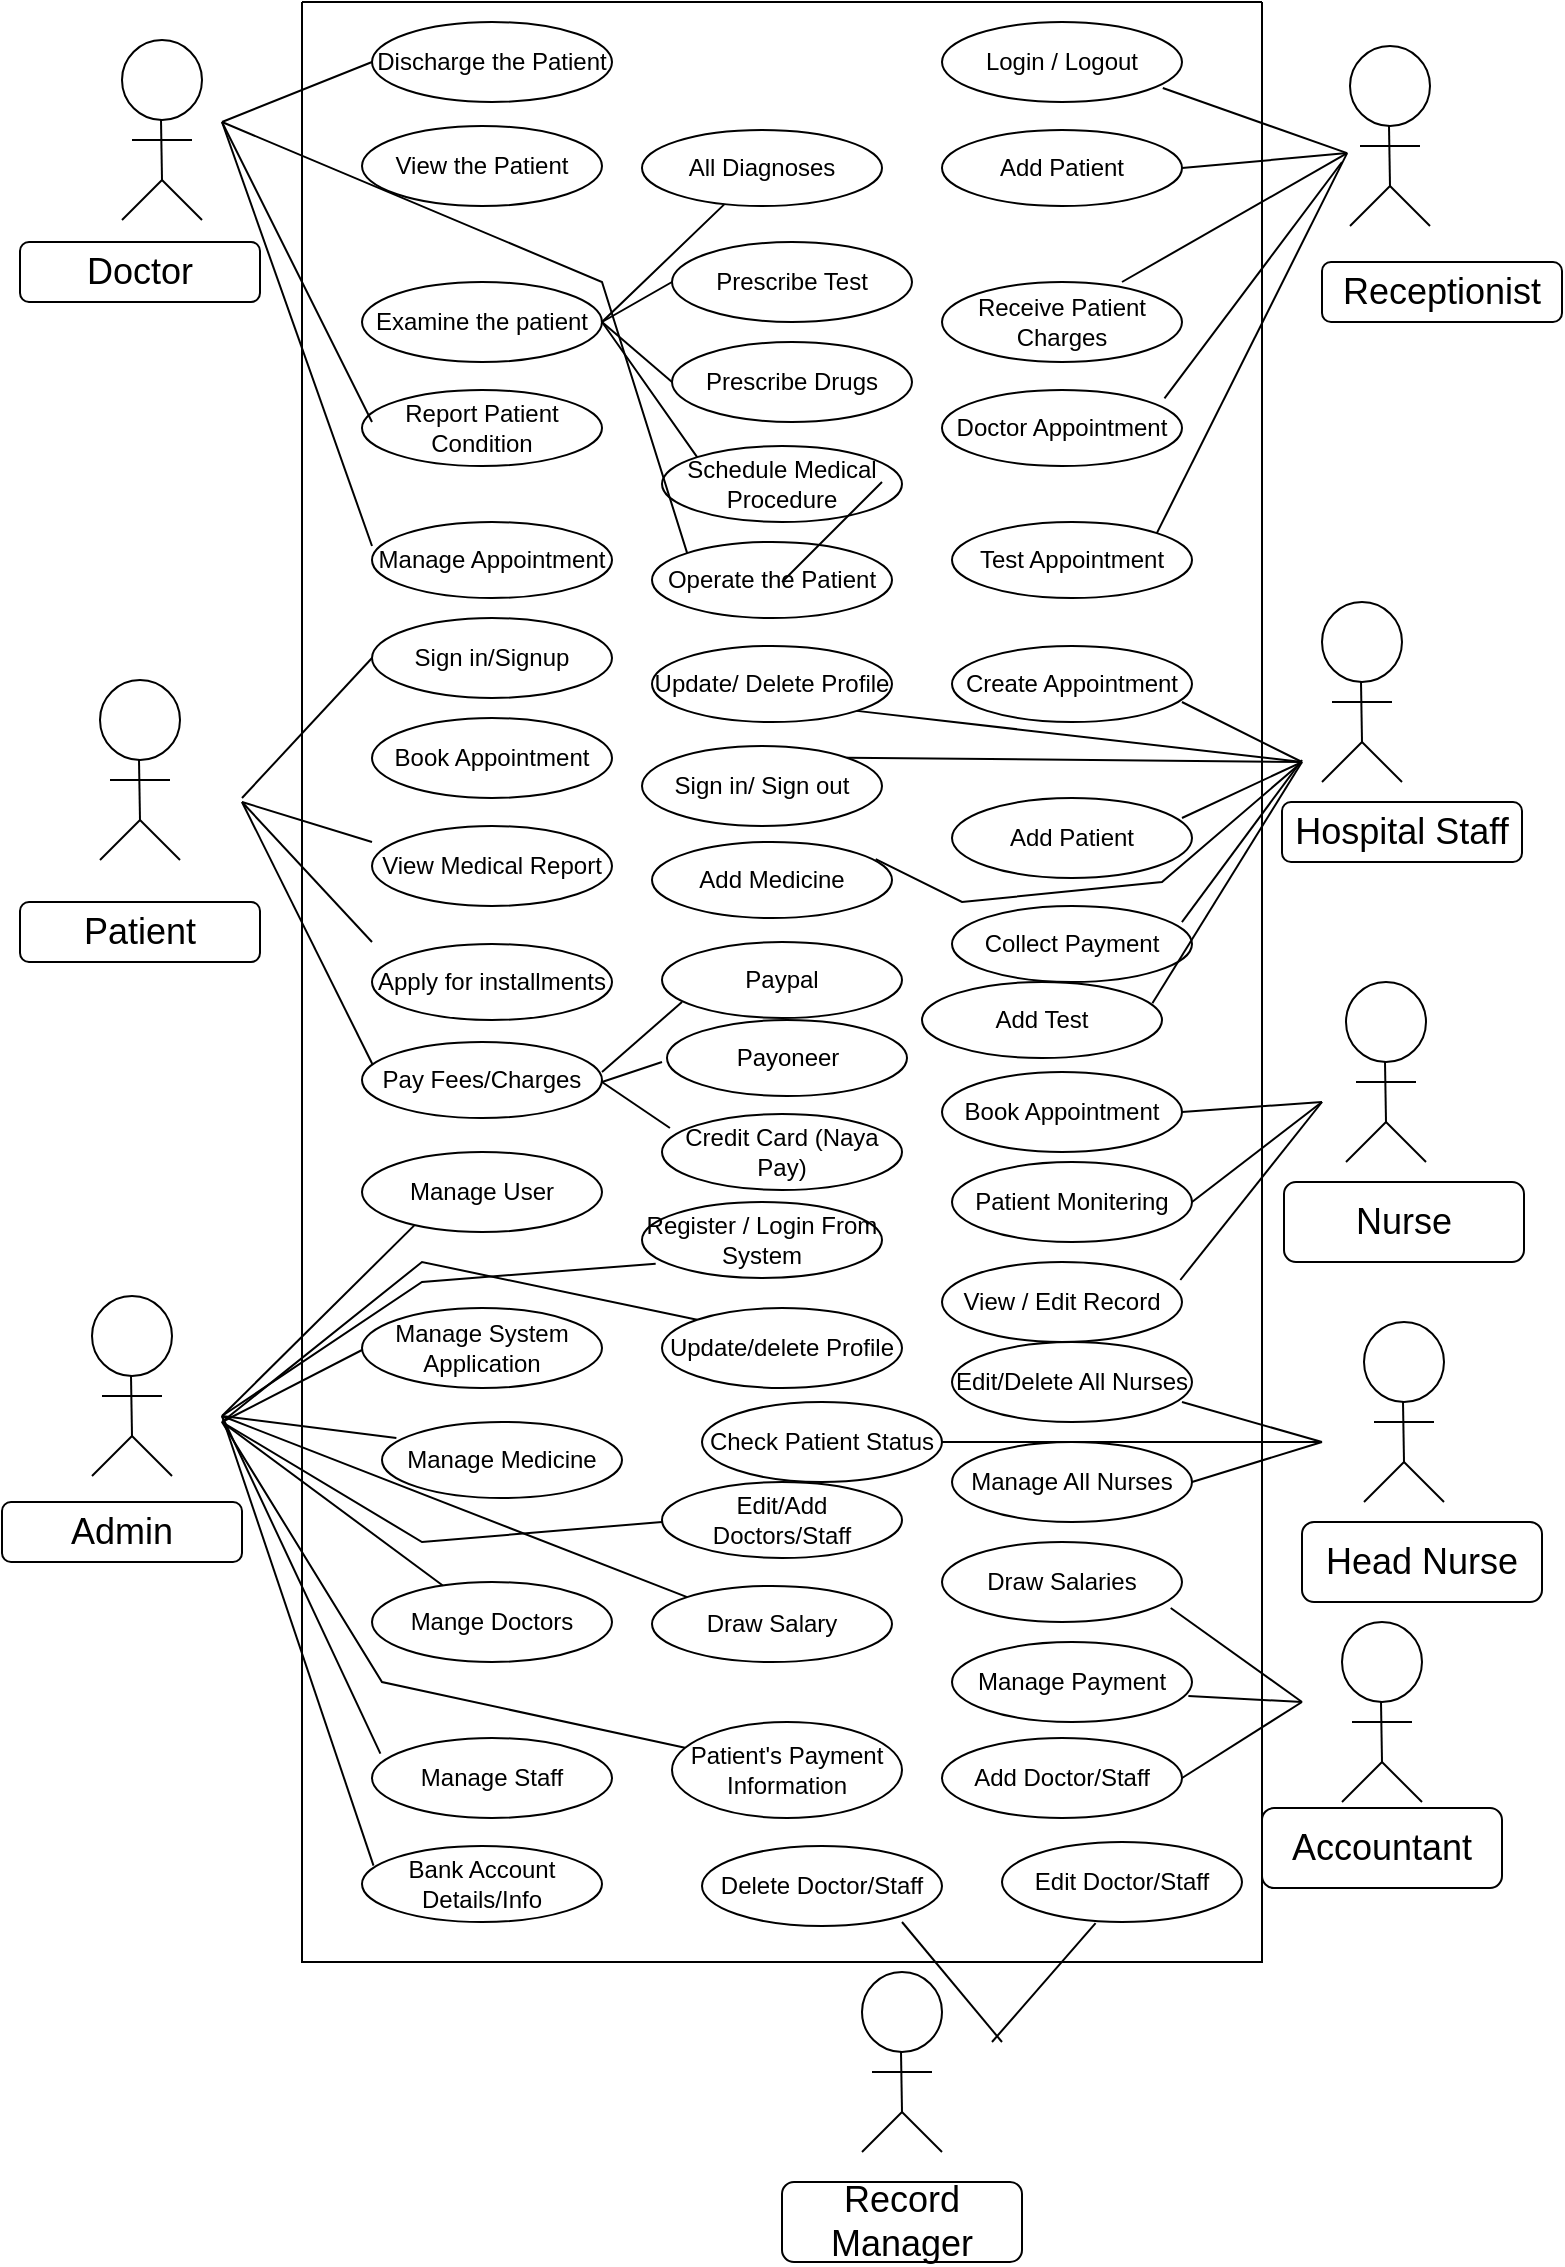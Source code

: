 <mxfile version="20.7.4" type="device"><diagram id="fg9Yr5G53yeZwqcm_mnN" name="Page-1"><mxGraphModel dx="1050" dy="521" grid="1" gridSize="10" guides="1" tooltips="1" connect="1" arrows="1" fold="1" page="1" pageScale="1" pageWidth="827" pageHeight="1169" math="0" shadow="0"><root><mxCell id="0"/><mxCell id="1" parent="0"/><mxCell id="yMLew0FbNk5CkvA36OoZ-1" value="" style="ellipse;whiteSpace=wrap;html=1;aspect=fixed;" parent="1" vertex="1"><mxGeometry x="60" y="29" width="40" height="40" as="geometry"/></mxCell><mxCell id="yMLew0FbNk5CkvA36OoZ-2" value="" style="endArrow=none;html=1;rounded=0;" parent="1" edge="1"><mxGeometry x="0.2" y="-10" width="50" height="50" relative="1" as="geometry"><mxPoint x="80" y="99" as="sourcePoint"/><mxPoint x="79.5" y="69" as="targetPoint"/><Array as="points"/><mxPoint as="offset"/></mxGeometry></mxCell><mxCell id="yMLew0FbNk5CkvA36OoZ-3" value="" style="endArrow=none;html=1;rounded=0;" parent="1" edge="1"><mxGeometry width="50" height="50" relative="1" as="geometry"><mxPoint x="65" y="79" as="sourcePoint"/><mxPoint x="95" y="79" as="targetPoint"/><Array as="points"/></mxGeometry></mxCell><mxCell id="yMLew0FbNk5CkvA36OoZ-4" value="" style="endArrow=none;html=1;rounded=0;" parent="1" edge="1"><mxGeometry width="50" height="50" relative="1" as="geometry"><mxPoint x="60" y="119" as="sourcePoint"/><mxPoint x="80" y="99" as="targetPoint"/></mxGeometry></mxCell><mxCell id="yMLew0FbNk5CkvA36OoZ-5" value="" style="endArrow=none;html=1;rounded=0;" parent="1" edge="1"><mxGeometry width="50" height="50" relative="1" as="geometry"><mxPoint x="100" y="119" as="sourcePoint"/><mxPoint x="80" y="99" as="targetPoint"/></mxGeometry></mxCell><mxCell id="yMLew0FbNk5CkvA36OoZ-11" value="" style="ellipse;whiteSpace=wrap;html=1;aspect=fixed;" parent="1" vertex="1"><mxGeometry x="674" y="32" width="40" height="40" as="geometry"/></mxCell><mxCell id="yMLew0FbNk5CkvA36OoZ-12" value="" style="endArrow=none;html=1;rounded=0;" parent="1" edge="1"><mxGeometry x="0.2" y="-10" width="50" height="50" relative="1" as="geometry"><mxPoint x="694" y="102" as="sourcePoint"/><mxPoint x="693.5" y="72" as="targetPoint"/><Array as="points"/><mxPoint as="offset"/></mxGeometry></mxCell><mxCell id="yMLew0FbNk5CkvA36OoZ-13" value="" style="endArrow=none;html=1;rounded=0;" parent="1" edge="1"><mxGeometry width="50" height="50" relative="1" as="geometry"><mxPoint x="679" y="82" as="sourcePoint"/><mxPoint x="709" y="82" as="targetPoint"/><Array as="points"/></mxGeometry></mxCell><mxCell id="yMLew0FbNk5CkvA36OoZ-14" value="" style="endArrow=none;html=1;rounded=0;" parent="1" edge="1"><mxGeometry width="50" height="50" relative="1" as="geometry"><mxPoint x="674" y="122" as="sourcePoint"/><mxPoint x="694" y="102" as="targetPoint"/></mxGeometry></mxCell><mxCell id="yMLew0FbNk5CkvA36OoZ-15" value="" style="endArrow=none;html=1;rounded=0;" parent="1" edge="1"><mxGeometry width="50" height="50" relative="1" as="geometry"><mxPoint x="714" y="122" as="sourcePoint"/><mxPoint x="694" y="102" as="targetPoint"/></mxGeometry></mxCell><mxCell id="yMLew0FbNk5CkvA36OoZ-16" value="" style="ellipse;whiteSpace=wrap;html=1;aspect=fixed;" parent="1" vertex="1"><mxGeometry x="49" y="349" width="40" height="40" as="geometry"/></mxCell><mxCell id="yMLew0FbNk5CkvA36OoZ-17" value="" style="endArrow=none;html=1;rounded=0;" parent="1" edge="1"><mxGeometry x="0.2" y="-10" width="50" height="50" relative="1" as="geometry"><mxPoint x="69" y="419" as="sourcePoint"/><mxPoint x="68.5" y="389" as="targetPoint"/><Array as="points"/><mxPoint as="offset"/></mxGeometry></mxCell><mxCell id="yMLew0FbNk5CkvA36OoZ-18" value="" style="endArrow=none;html=1;rounded=0;" parent="1" edge="1"><mxGeometry width="50" height="50" relative="1" as="geometry"><mxPoint x="54" y="399" as="sourcePoint"/><mxPoint x="84" y="399" as="targetPoint"/><Array as="points"/></mxGeometry></mxCell><mxCell id="yMLew0FbNk5CkvA36OoZ-19" value="" style="endArrow=none;html=1;rounded=0;" parent="1" edge="1"><mxGeometry width="50" height="50" relative="1" as="geometry"><mxPoint x="49" y="439" as="sourcePoint"/><mxPoint x="69" y="419" as="targetPoint"/></mxGeometry></mxCell><mxCell id="yMLew0FbNk5CkvA36OoZ-20" value="" style="endArrow=none;html=1;rounded=0;" parent="1" edge="1"><mxGeometry width="50" height="50" relative="1" as="geometry"><mxPoint x="89" y="439" as="sourcePoint"/><mxPoint x="69" y="419" as="targetPoint"/></mxGeometry></mxCell><mxCell id="yMLew0FbNk5CkvA36OoZ-21" value="" style="ellipse;whiteSpace=wrap;html=1;aspect=fixed;" parent="1" vertex="1"><mxGeometry x="660" y="310" width="40" height="40" as="geometry"/></mxCell><mxCell id="yMLew0FbNk5CkvA36OoZ-22" value="" style="endArrow=none;html=1;rounded=0;" parent="1" edge="1"><mxGeometry x="0.2" y="-10" width="50" height="50" relative="1" as="geometry"><mxPoint x="680" y="380" as="sourcePoint"/><mxPoint x="679.5" y="350" as="targetPoint"/><Array as="points"/><mxPoint as="offset"/></mxGeometry></mxCell><mxCell id="yMLew0FbNk5CkvA36OoZ-23" value="" style="endArrow=none;html=1;rounded=0;" parent="1" edge="1"><mxGeometry width="50" height="50" relative="1" as="geometry"><mxPoint x="665" y="360" as="sourcePoint"/><mxPoint x="695" y="360" as="targetPoint"/><Array as="points"/></mxGeometry></mxCell><mxCell id="yMLew0FbNk5CkvA36OoZ-24" value="" style="endArrow=none;html=1;rounded=0;" parent="1" edge="1"><mxGeometry width="50" height="50" relative="1" as="geometry"><mxPoint x="660" y="400" as="sourcePoint"/><mxPoint x="680" y="380" as="targetPoint"/></mxGeometry></mxCell><mxCell id="yMLew0FbNk5CkvA36OoZ-25" value="" style="endArrow=none;html=1;rounded=0;" parent="1" edge="1"><mxGeometry width="50" height="50" relative="1" as="geometry"><mxPoint x="700" y="400" as="sourcePoint"/><mxPoint x="680" y="380" as="targetPoint"/></mxGeometry></mxCell><mxCell id="yMLew0FbNk5CkvA36OoZ-26" value="" style="ellipse;whiteSpace=wrap;html=1;aspect=fixed;" parent="1" vertex="1"><mxGeometry x="430" y="995" width="40" height="40" as="geometry"/></mxCell><mxCell id="yMLew0FbNk5CkvA36OoZ-27" value="" style="endArrow=none;html=1;rounded=0;" parent="1" edge="1"><mxGeometry x="0.2" y="-10" width="50" height="50" relative="1" as="geometry"><mxPoint x="450" y="1065" as="sourcePoint"/><mxPoint x="449.5" y="1035" as="targetPoint"/><Array as="points"/><mxPoint as="offset"/></mxGeometry></mxCell><mxCell id="yMLew0FbNk5CkvA36OoZ-28" value="" style="endArrow=none;html=1;rounded=0;" parent="1" edge="1"><mxGeometry width="50" height="50" relative="1" as="geometry"><mxPoint x="435" y="1045" as="sourcePoint"/><mxPoint x="465" y="1045" as="targetPoint"/><Array as="points"/></mxGeometry></mxCell><mxCell id="yMLew0FbNk5CkvA36OoZ-29" value="" style="endArrow=none;html=1;rounded=0;" parent="1" edge="1"><mxGeometry width="50" height="50" relative="1" as="geometry"><mxPoint x="430" y="1085" as="sourcePoint"/><mxPoint x="450" y="1065" as="targetPoint"/></mxGeometry></mxCell><mxCell id="yMLew0FbNk5CkvA36OoZ-30" value="" style="endArrow=none;html=1;rounded=0;" parent="1" edge="1"><mxGeometry width="50" height="50" relative="1" as="geometry"><mxPoint x="470" y="1085" as="sourcePoint"/><mxPoint x="450" y="1065" as="targetPoint"/></mxGeometry></mxCell><mxCell id="yMLew0FbNk5CkvA36OoZ-31" value="" style="ellipse;whiteSpace=wrap;html=1;aspect=fixed;" parent="1" vertex="1"><mxGeometry x="45" y="657" width="40" height="40" as="geometry"/></mxCell><mxCell id="yMLew0FbNk5CkvA36OoZ-32" value="" style="endArrow=none;html=1;rounded=0;" parent="1" edge="1"><mxGeometry x="0.2" y="-10" width="50" height="50" relative="1" as="geometry"><mxPoint x="65" y="727" as="sourcePoint"/><mxPoint x="64.5" y="697" as="targetPoint"/><Array as="points"/><mxPoint as="offset"/></mxGeometry></mxCell><mxCell id="yMLew0FbNk5CkvA36OoZ-33" value="" style="endArrow=none;html=1;rounded=0;" parent="1" edge="1"><mxGeometry width="50" height="50" relative="1" as="geometry"><mxPoint x="50" y="707" as="sourcePoint"/><mxPoint x="80" y="707" as="targetPoint"/><Array as="points"/></mxGeometry></mxCell><mxCell id="yMLew0FbNk5CkvA36OoZ-34" value="" style="endArrow=none;html=1;rounded=0;" parent="1" edge="1"><mxGeometry width="50" height="50" relative="1" as="geometry"><mxPoint x="45" y="747" as="sourcePoint"/><mxPoint x="65" y="727" as="targetPoint"/></mxGeometry></mxCell><mxCell id="yMLew0FbNk5CkvA36OoZ-35" value="" style="endArrow=none;html=1;rounded=0;" parent="1" edge="1"><mxGeometry width="50" height="50" relative="1" as="geometry"><mxPoint x="85" y="747" as="sourcePoint"/><mxPoint x="65" y="727" as="targetPoint"/></mxGeometry></mxCell><mxCell id="yMLew0FbNk5CkvA36OoZ-36" value="" style="swimlane;startSize=0;" parent="1" vertex="1"><mxGeometry x="150" y="10" width="480" height="980" as="geometry"/></mxCell><mxCell id="yMLew0FbNk5CkvA36OoZ-38" value="View the Patient" style="ellipse;whiteSpace=wrap;html=1;" parent="yMLew0FbNk5CkvA36OoZ-36" vertex="1"><mxGeometry x="30" y="62" width="120" height="40" as="geometry"/></mxCell><mxCell id="yMLew0FbNk5CkvA36OoZ-39" value="Discharge the Patient" style="ellipse;whiteSpace=wrap;html=1;" parent="yMLew0FbNk5CkvA36OoZ-36" vertex="1"><mxGeometry x="35" y="10" width="120" height="40" as="geometry"/></mxCell><mxCell id="yMLew0FbNk5CkvA36OoZ-40" value="All Diagnoses" style="ellipse;whiteSpace=wrap;html=1;" parent="yMLew0FbNk5CkvA36OoZ-36" vertex="1"><mxGeometry x="170" y="64" width="120" height="38" as="geometry"/></mxCell><mxCell id="yMLew0FbNk5CkvA36OoZ-41" value="Login / Logout" style="ellipse;whiteSpace=wrap;html=1;" parent="yMLew0FbNk5CkvA36OoZ-36" vertex="1"><mxGeometry x="320" y="10" width="120" height="40" as="geometry"/></mxCell><mxCell id="yMLew0FbNk5CkvA36OoZ-42" value="Add Patient" style="ellipse;whiteSpace=wrap;html=1;" parent="yMLew0FbNk5CkvA36OoZ-36" vertex="1"><mxGeometry x="320" y="64" width="120" height="38" as="geometry"/></mxCell><mxCell id="yMLew0FbNk5CkvA36OoZ-43" value="Examine the patient" style="ellipse;whiteSpace=wrap;html=1;" parent="yMLew0FbNk5CkvA36OoZ-36" vertex="1"><mxGeometry x="30" y="140" width="120" height="40" as="geometry"/></mxCell><mxCell id="yMLew0FbNk5CkvA36OoZ-44" value="Report Patient Condition" style="ellipse;whiteSpace=wrap;html=1;" parent="yMLew0FbNk5CkvA36OoZ-36" vertex="1"><mxGeometry x="30" y="194" width="120" height="38" as="geometry"/></mxCell><mxCell id="yMLew0FbNk5CkvA36OoZ-45" value="Prescribe Drugs" style="ellipse;whiteSpace=wrap;html=1;" parent="yMLew0FbNk5CkvA36OoZ-36" vertex="1"><mxGeometry x="185" y="170" width="120" height="40" as="geometry"/></mxCell><mxCell id="yMLew0FbNk5CkvA36OoZ-46" value="Schedule Medical Procedure" style="ellipse;whiteSpace=wrap;html=1;" parent="yMLew0FbNk5CkvA36OoZ-36" vertex="1"><mxGeometry x="180" y="222" width="120" height="38" as="geometry"/></mxCell><mxCell id="yMLew0FbNk5CkvA36OoZ-47" value="Receive Patient Charges" style="ellipse;whiteSpace=wrap;html=1;" parent="yMLew0FbNk5CkvA36OoZ-36" vertex="1"><mxGeometry x="320" y="140" width="120" height="40" as="geometry"/></mxCell><mxCell id="yMLew0FbNk5CkvA36OoZ-48" value="Doctor Appointment" style="ellipse;whiteSpace=wrap;html=1;" parent="yMLew0FbNk5CkvA36OoZ-36" vertex="1"><mxGeometry x="320" y="194" width="120" height="38" as="geometry"/></mxCell><mxCell id="yMLew0FbNk5CkvA36OoZ-49" value="Sign in/Signup" style="ellipse;whiteSpace=wrap;html=1;" parent="yMLew0FbNk5CkvA36OoZ-36" vertex="1"><mxGeometry x="35" y="308" width="120" height="40" as="geometry"/></mxCell><mxCell id="yMLew0FbNk5CkvA36OoZ-50" value="Update/ Delete Profile" style="ellipse;whiteSpace=wrap;html=1;" parent="yMLew0FbNk5CkvA36OoZ-36" vertex="1"><mxGeometry x="175" y="322" width="120" height="38" as="geometry"/></mxCell><mxCell id="yMLew0FbNk5CkvA36OoZ-51" value="Create Appointment" style="ellipse;whiteSpace=wrap;html=1;" parent="yMLew0FbNk5CkvA36OoZ-36" vertex="1"><mxGeometry x="325" y="322" width="120" height="38" as="geometry"/></mxCell><mxCell id="yMLew0FbNk5CkvA36OoZ-52" value="View Medical Report" style="ellipse;whiteSpace=wrap;html=1;" parent="yMLew0FbNk5CkvA36OoZ-36" vertex="1"><mxGeometry x="35" y="412" width="120" height="40" as="geometry"/></mxCell><mxCell id="yMLew0FbNk5CkvA36OoZ-53" value="Apply for installments" style="ellipse;whiteSpace=wrap;html=1;" parent="yMLew0FbNk5CkvA36OoZ-36" vertex="1"><mxGeometry x="35" y="471" width="120" height="38" as="geometry"/></mxCell><mxCell id="yMLew0FbNk5CkvA36OoZ-54" value="Sign in/ Sign out" style="ellipse;whiteSpace=wrap;html=1;" parent="yMLew0FbNk5CkvA36OoZ-36" vertex="1"><mxGeometry x="170" y="372" width="120" height="40" as="geometry"/></mxCell><mxCell id="yMLew0FbNk5CkvA36OoZ-55" value="Add Medicine" style="ellipse;whiteSpace=wrap;html=1;" parent="yMLew0FbNk5CkvA36OoZ-36" vertex="1"><mxGeometry x="175" y="420" width="120" height="38" as="geometry"/></mxCell><mxCell id="yMLew0FbNk5CkvA36OoZ-56" value="Add Patient" style="ellipse;whiteSpace=wrap;html=1;" parent="yMLew0FbNk5CkvA36OoZ-36" vertex="1"><mxGeometry x="325" y="398" width="120" height="40" as="geometry"/></mxCell><mxCell id="yMLew0FbNk5CkvA36OoZ-57" value="Collect Payment" style="ellipse;whiteSpace=wrap;html=1;" parent="yMLew0FbNk5CkvA36OoZ-36" vertex="1"><mxGeometry x="325" y="452" width="120" height="38" as="geometry"/></mxCell><mxCell id="yMLew0FbNk5CkvA36OoZ-58" value="Manage User" style="ellipse;whiteSpace=wrap;html=1;" parent="yMLew0FbNk5CkvA36OoZ-36" vertex="1"><mxGeometry x="30" y="575" width="120" height="40" as="geometry"/></mxCell><mxCell id="yMLew0FbNk5CkvA36OoZ-59" value="Register / Login From System" style="ellipse;whiteSpace=wrap;html=1;" parent="yMLew0FbNk5CkvA36OoZ-36" vertex="1"><mxGeometry x="170" y="600" width="120" height="38" as="geometry"/></mxCell><mxCell id="yMLew0FbNk5CkvA36OoZ-61" value="Manage System Application" style="ellipse;whiteSpace=wrap;html=1;" parent="yMLew0FbNk5CkvA36OoZ-36" vertex="1"><mxGeometry x="30" y="653" width="120" height="40" as="geometry"/></mxCell><mxCell id="yMLew0FbNk5CkvA36OoZ-63" value="Update/delete Profile" style="ellipse;whiteSpace=wrap;html=1;" parent="yMLew0FbNk5CkvA36OoZ-36" vertex="1"><mxGeometry x="180" y="653" width="120" height="40" as="geometry"/></mxCell><mxCell id="yMLew0FbNk5CkvA36OoZ-64" value="Manage Medicine" style="ellipse;whiteSpace=wrap;html=1;" parent="yMLew0FbNk5CkvA36OoZ-36" vertex="1"><mxGeometry x="40" y="710" width="120" height="38" as="geometry"/></mxCell><mxCell id="yMLew0FbNk5CkvA36OoZ-65" value="Delete Doctor/Staff" style="ellipse;whiteSpace=wrap;html=1;" parent="yMLew0FbNk5CkvA36OoZ-36" vertex="1"><mxGeometry x="200" y="922" width="120" height="40" as="geometry"/></mxCell><mxCell id="yMLew0FbNk5CkvA36OoZ-67" value="Mange Doctors" style="ellipse;whiteSpace=wrap;html=1;" parent="yMLew0FbNk5CkvA36OoZ-36" vertex="1"><mxGeometry x="35" y="790" width="120" height="40" as="geometry"/></mxCell><mxCell id="yMLew0FbNk5CkvA36OoZ-68" value="Draw Salary" style="ellipse;whiteSpace=wrap;html=1;" parent="yMLew0FbNk5CkvA36OoZ-36" vertex="1"><mxGeometry x="175" y="792" width="120" height="38" as="geometry"/></mxCell><mxCell id="yMLew0FbNk5CkvA36OoZ-69" value="Edit/Add &lt;br&gt;Doctors/Staff" style="ellipse;whiteSpace=wrap;html=1;" parent="yMLew0FbNk5CkvA36OoZ-36" vertex="1"><mxGeometry x="180" y="740" width="120" height="38" as="geometry"/></mxCell><mxCell id="yMLew0FbNk5CkvA36OoZ-70" value="Manage Staff" style="ellipse;whiteSpace=wrap;html=1;" parent="yMLew0FbNk5CkvA36OoZ-36" vertex="1"><mxGeometry x="35" y="868" width="120" height="40" as="geometry"/></mxCell><mxCell id="yMLew0FbNk5CkvA36OoZ-71" value="Bank Account Details/Info" style="ellipse;whiteSpace=wrap;html=1;" parent="yMLew0FbNk5CkvA36OoZ-36" vertex="1"><mxGeometry x="30" y="922" width="120" height="38" as="geometry"/></mxCell><mxCell id="yMLew0FbNk5CkvA36OoZ-72" value="Patient's Payment Information" style="ellipse;whiteSpace=wrap;html=1;" parent="yMLew0FbNk5CkvA36OoZ-36" vertex="1"><mxGeometry x="185" y="860" width="115" height="48" as="geometry"/></mxCell><mxCell id="yMLew0FbNk5CkvA36OoZ-78" value="Manage Appointment" style="ellipse;whiteSpace=wrap;html=1;" parent="yMLew0FbNk5CkvA36OoZ-36" vertex="1"><mxGeometry x="35" y="260" width="120" height="38" as="geometry"/></mxCell><mxCell id="yMLew0FbNk5CkvA36OoZ-79" value="Operate the Patient" style="ellipse;whiteSpace=wrap;html=1;" parent="yMLew0FbNk5CkvA36OoZ-36" vertex="1"><mxGeometry x="175" y="270" width="120" height="38" as="geometry"/></mxCell><mxCell id="yMLew0FbNk5CkvA36OoZ-80" value="Test Appointment" style="ellipse;whiteSpace=wrap;html=1;" parent="yMLew0FbNk5CkvA36OoZ-36" vertex="1"><mxGeometry x="325" y="260" width="120" height="38" as="geometry"/></mxCell><mxCell id="yMLew0FbNk5CkvA36OoZ-81" value="Pay Fees/Charges" style="ellipse;whiteSpace=wrap;html=1;" parent="yMLew0FbNk5CkvA36OoZ-36" vertex="1"><mxGeometry x="30" y="520" width="120" height="38" as="geometry"/></mxCell><mxCell id="yMLew0FbNk5CkvA36OoZ-83" value="Add Test" style="ellipse;whiteSpace=wrap;html=1;" parent="yMLew0FbNk5CkvA36OoZ-36" vertex="1"><mxGeometry x="310" y="490" width="120" height="38" as="geometry"/></mxCell><mxCell id="yMLew0FbNk5CkvA36OoZ-87" value="" style="endArrow=none;html=1;rounded=0;" parent="yMLew0FbNk5CkvA36OoZ-36" edge="1"><mxGeometry width="50" height="50" relative="1" as="geometry"><mxPoint x="-40" y="60" as="sourcePoint"/><mxPoint x="35" y="210" as="targetPoint"/></mxGeometry></mxCell><mxCell id="yMLew0FbNk5CkvA36OoZ-88" value="" style="endArrow=none;html=1;rounded=0;" parent="yMLew0FbNk5CkvA36OoZ-36" edge="1"><mxGeometry width="50" height="50" relative="1" as="geometry"><mxPoint x="-40" y="60" as="sourcePoint"/><mxPoint x="35" y="272" as="targetPoint"/></mxGeometry></mxCell><mxCell id="yMLew0FbNk5CkvA36OoZ-89" value="" style="endArrow=none;html=1;rounded=0;entryX=0;entryY=0;entryDx=0;entryDy=0;" parent="yMLew0FbNk5CkvA36OoZ-36" target="yMLew0FbNk5CkvA36OoZ-79" edge="1"><mxGeometry width="50" height="50" relative="1" as="geometry"><mxPoint x="-40" y="60" as="sourcePoint"/><mxPoint x="264" y="252" as="targetPoint"/><Array as="points"><mxPoint x="150" y="140"/></Array></mxGeometry></mxCell><mxCell id="yMLew0FbNk5CkvA36OoZ-90" value="" style="endArrow=none;html=1;rounded=0;exitX=0;exitY=0;exitDx=0;exitDy=0;" parent="yMLew0FbNk5CkvA36OoZ-36" source="yMLew0FbNk5CkvA36OoZ-46" target="yMLew0FbNk5CkvA36OoZ-40" edge="1"><mxGeometry width="50" height="50" relative="1" as="geometry"><mxPoint x="180" y="180" as="sourcePoint"/><mxPoint x="290" y="120" as="targetPoint"/><Array as="points"><mxPoint x="150" y="160"/></Array></mxGeometry></mxCell><mxCell id="yMLew0FbNk5CkvA36OoZ-93" value="" style="endArrow=none;html=1;rounded=0;" parent="yMLew0FbNk5CkvA36OoZ-36" edge="1"><mxGeometry width="50" height="50" relative="1" as="geometry"><mxPoint x="-30" y="400" as="sourcePoint"/><mxPoint x="35" y="420" as="targetPoint"/></mxGeometry></mxCell><mxCell id="yMLew0FbNk5CkvA36OoZ-92" value="" style="endArrow=none;html=1;rounded=0;" parent="yMLew0FbNk5CkvA36OoZ-36" edge="1"><mxGeometry width="50" height="50" relative="1" as="geometry"><mxPoint x="-30" y="400" as="sourcePoint"/><mxPoint x="35" y="470" as="targetPoint"/></mxGeometry></mxCell><mxCell id="yMLew0FbNk5CkvA36OoZ-94" value="" style="endArrow=none;html=1;rounded=0;entryX=0.043;entryY=0.289;entryDx=0;entryDy=0;entryPerimeter=0;" parent="yMLew0FbNk5CkvA36OoZ-36" edge="1" target="yMLew0FbNk5CkvA36OoZ-81"><mxGeometry width="50" height="50" relative="1" as="geometry"><mxPoint x="-30" y="400" as="sourcePoint"/><mxPoint x="35" y="525" as="targetPoint"/></mxGeometry></mxCell><mxCell id="yMLew0FbNk5CkvA36OoZ-95" value="" style="endArrow=none;html=1;rounded=0;entryX=0;entryY=0.5;entryDx=0;entryDy=0;" parent="yMLew0FbNk5CkvA36OoZ-36" target="yMLew0FbNk5CkvA36OoZ-49" edge="1"><mxGeometry width="50" height="50" relative="1" as="geometry"><mxPoint x="-30" y="398" as="sourcePoint"/><mxPoint x="20" y="348" as="targetPoint"/></mxGeometry></mxCell><mxCell id="yMLew0FbNk5CkvA36OoZ-100" value="" style="endArrow=none;html=1;rounded=0;exitX=1;exitY=1;exitDx=0;exitDy=0;" parent="yMLew0FbNk5CkvA36OoZ-36" source="yMLew0FbNk5CkvA36OoZ-50" edge="1"><mxGeometry width="50" height="50" relative="1" as="geometry"><mxPoint x="410" y="410" as="sourcePoint"/><mxPoint x="500" y="380" as="targetPoint"/><Array as="points"/></mxGeometry></mxCell><mxCell id="yMLew0FbNk5CkvA36OoZ-102" value="" style="endArrow=none;html=1;rounded=0;exitX=0.958;exitY=0.737;exitDx=0;exitDy=0;exitPerimeter=0;" parent="yMLew0FbNk5CkvA36OoZ-36" edge="1"><mxGeometry width="50" height="50" relative="1" as="geometry"><mxPoint x="440" y="408.006" as="sourcePoint"/><mxPoint x="500" y="380" as="targetPoint"/></mxGeometry></mxCell><mxCell id="yMLew0FbNk5CkvA36OoZ-105" value="" style="endArrow=none;html=1;rounded=0;exitX=0.92;exitY=0.825;exitDx=0;exitDy=0;exitPerimeter=0;" parent="yMLew0FbNk5CkvA36OoZ-36" source="yMLew0FbNk5CkvA36OoZ-41" edge="1"><mxGeometry width="50" height="50" relative="1" as="geometry"><mxPoint x="299.996" y="49.995" as="sourcePoint"/><mxPoint x="522.57" y="75.56" as="targetPoint"/><Array as="points"/></mxGeometry></mxCell><mxCell id="yMLew0FbNk5CkvA36OoZ-106" value="" style="endArrow=none;html=1;rounded=0;exitX=1;exitY=0.5;exitDx=0;exitDy=0;" parent="yMLew0FbNk5CkvA36OoZ-36" source="yMLew0FbNk5CkvA36OoZ-42" edge="1"><mxGeometry width="50" height="50" relative="1" as="geometry"><mxPoint x="299.996" y="49.995" as="sourcePoint"/><mxPoint x="522.57" y="75.56" as="targetPoint"/><Array as="points"/></mxGeometry></mxCell><mxCell id="yMLew0FbNk5CkvA36OoZ-107" value="" style="endArrow=none;html=1;rounded=0;exitX=0.75;exitY=0;exitDx=0;exitDy=0;exitPerimeter=0;" parent="yMLew0FbNk5CkvA36OoZ-36" source="yMLew0FbNk5CkvA36OoZ-47" edge="1"><mxGeometry width="50" height="50" relative="1" as="geometry"><mxPoint x="299.996" y="49.995" as="sourcePoint"/><mxPoint x="522.57" y="75.56" as="targetPoint"/><Array as="points"/></mxGeometry></mxCell><mxCell id="yMLew0FbNk5CkvA36OoZ-109" value="" style="endArrow=none;html=1;rounded=0;exitX=1;exitY=0;exitDx=0;exitDy=0;" parent="yMLew0FbNk5CkvA36OoZ-36" source="yMLew0FbNk5CkvA36OoZ-80" edge="1"><mxGeometry width="50" height="50" relative="1" as="geometry"><mxPoint x="299.996" y="49.995" as="sourcePoint"/><mxPoint x="522.57" y="75.56" as="targetPoint"/><Array as="points"/></mxGeometry></mxCell><mxCell id="yMLew0FbNk5CkvA36OoZ-114" value="" style="endArrow=none;html=1;rounded=0;entryX=0.035;entryY=0.195;entryDx=0;entryDy=0;entryPerimeter=0;" parent="yMLew0FbNk5CkvA36OoZ-36" target="yMLew0FbNk5CkvA36OoZ-70" edge="1"><mxGeometry x="-1" y="309" width="50" height="50" relative="1" as="geometry"><mxPoint x="-40" y="707" as="sourcePoint"/><mxPoint x="10" y="657" as="targetPoint"/><mxPoint x="-52" y="368" as="offset"/></mxGeometry></mxCell><mxCell id="yMLew0FbNk5CkvA36OoZ-112" value="" style="endArrow=none;html=1;rounded=0;entryX=0.048;entryY=0.258;entryDx=0;entryDy=0;entryPerimeter=0;" parent="yMLew0FbNk5CkvA36OoZ-36" target="yMLew0FbNk5CkvA36OoZ-71" edge="1"><mxGeometry x="-1" y="309" width="50" height="50" relative="1" as="geometry"><mxPoint x="-40" y="707" as="sourcePoint"/><mxPoint x="10" y="657" as="targetPoint"/><mxPoint x="-52" y="368" as="offset"/></mxGeometry></mxCell><mxCell id="yMLew0FbNk5CkvA36OoZ-115" value="" style="endArrow=none;html=1;rounded=0;entryX=0;entryY=0;entryDx=0;entryDy=0;" parent="yMLew0FbNk5CkvA36OoZ-36" target="yMLew0FbNk5CkvA36OoZ-68" edge="1"><mxGeometry x="-1" y="309" width="50" height="50" relative="1" as="geometry"><mxPoint x="-40" y="707" as="sourcePoint"/><mxPoint x="10" y="657" as="targetPoint"/><mxPoint x="-52" y="368" as="offset"/></mxGeometry></mxCell><mxCell id="yMLew0FbNk5CkvA36OoZ-116" value="" style="endArrow=none;html=1;rounded=0;entryX=0.06;entryY=0.211;entryDx=0;entryDy=0;entryPerimeter=0;" parent="yMLew0FbNk5CkvA36OoZ-36" target="yMLew0FbNk5CkvA36OoZ-64" edge="1"><mxGeometry x="-1" y="309" width="50" height="50" relative="1" as="geometry"><mxPoint x="-40" y="707" as="sourcePoint"/><mxPoint x="10" y="657" as="targetPoint"/><mxPoint x="-52" y="368" as="offset"/><Array as="points"/></mxGeometry></mxCell><mxCell id="yMLew0FbNk5CkvA36OoZ-117" value="" style="endArrow=none;html=1;rounded=0;entryX=0.217;entryY=0.92;entryDx=0;entryDy=0;entryPerimeter=0;" parent="yMLew0FbNk5CkvA36OoZ-36" target="yMLew0FbNk5CkvA36OoZ-58" edge="1"><mxGeometry x="-1" y="309" width="50" height="50" relative="1" as="geometry"><mxPoint x="-40" y="707" as="sourcePoint"/><mxPoint x="10" y="657" as="targetPoint"/><mxPoint x="-52" y="368" as="offset"/></mxGeometry></mxCell><mxCell id="yMLew0FbNk5CkvA36OoZ-119" value="" style="endArrow=none;html=1;rounded=0;entryX=0.057;entryY=0.811;entryDx=0;entryDy=0;entryPerimeter=0;" parent="yMLew0FbNk5CkvA36OoZ-36" target="yMLew0FbNk5CkvA36OoZ-59" edge="1"><mxGeometry x="-1" y="309" width="50" height="50" relative="1" as="geometry"><mxPoint x="-40" y="707" as="sourcePoint"/><mxPoint x="30" y="671" as="targetPoint"/><mxPoint x="-52" y="368" as="offset"/><Array as="points"><mxPoint x="60" y="640"/></Array></mxGeometry></mxCell><mxCell id="yMLew0FbNk5CkvA36OoZ-120" value="" style="endArrow=none;html=1;rounded=0;" parent="yMLew0FbNk5CkvA36OoZ-36" target="yMLew0FbNk5CkvA36OoZ-72" edge="1"><mxGeometry x="-1" y="309" width="50" height="50" relative="1" as="geometry"><mxPoint x="-40" y="710" as="sourcePoint"/><mxPoint x="56.04" y="625.4" as="targetPoint"/><mxPoint x="-52" y="368" as="offset"/><Array as="points"><mxPoint x="40" y="840"/></Array></mxGeometry></mxCell><mxCell id="FrtqrhZFmNMtxjXyrHtb-1" value="Prescribe Test" style="ellipse;whiteSpace=wrap;html=1;" vertex="1" parent="yMLew0FbNk5CkvA36OoZ-36"><mxGeometry x="185" y="120" width="120" height="40" as="geometry"/></mxCell><mxCell id="FrtqrhZFmNMtxjXyrHtb-3" value="" style="endArrow=none;html=1;rounded=0;entryX=0;entryY=0.5;entryDx=0;entryDy=0;" edge="1" parent="yMLew0FbNk5CkvA36OoZ-36" target="FrtqrhZFmNMtxjXyrHtb-1"><mxGeometry width="50" height="50" relative="1" as="geometry"><mxPoint x="150" y="160" as="sourcePoint"/><mxPoint x="200" y="110" as="targetPoint"/></mxGeometry></mxCell><mxCell id="FrtqrhZFmNMtxjXyrHtb-4" value="" style="endArrow=none;html=1;rounded=0;" edge="1" parent="yMLew0FbNk5CkvA36OoZ-36"><mxGeometry width="50" height="50" relative="1" as="geometry"><mxPoint x="-40" y="60" as="sourcePoint"/><mxPoint x="35" y="30" as="targetPoint"/></mxGeometry></mxCell><mxCell id="FrtqrhZFmNMtxjXyrHtb-5" value="Book Appointment" style="ellipse;whiteSpace=wrap;html=1;" vertex="1" parent="yMLew0FbNk5CkvA36OoZ-36"><mxGeometry x="35" y="358" width="120" height="40" as="geometry"/></mxCell><mxCell id="FrtqrhZFmNMtxjXyrHtb-8" value="Credit Card (Naya Pay)" style="ellipse;whiteSpace=wrap;html=1;" vertex="1" parent="yMLew0FbNk5CkvA36OoZ-36"><mxGeometry x="180" y="556" width="120" height="38" as="geometry"/></mxCell><mxCell id="FrtqrhZFmNMtxjXyrHtb-7" value="Payoneer" style="ellipse;whiteSpace=wrap;html=1;" vertex="1" parent="yMLew0FbNk5CkvA36OoZ-36"><mxGeometry x="182.5" y="509" width="120" height="38" as="geometry"/></mxCell><mxCell id="FrtqrhZFmNMtxjXyrHtb-6" value="Paypal" style="ellipse;whiteSpace=wrap;html=1;" vertex="1" parent="yMLew0FbNk5CkvA36OoZ-36"><mxGeometry x="180" y="470" width="120" height="38" as="geometry"/></mxCell><mxCell id="FrtqrhZFmNMtxjXyrHtb-10" value="Add Doctor/Staff" style="ellipse;whiteSpace=wrap;html=1;" vertex="1" parent="yMLew0FbNk5CkvA36OoZ-36"><mxGeometry x="320" y="868" width="120" height="40" as="geometry"/></mxCell><mxCell id="FrtqrhZFmNMtxjXyrHtb-9" value="Edit Doctor/Staff" style="ellipse;whiteSpace=wrap;html=1;" vertex="1" parent="yMLew0FbNk5CkvA36OoZ-36"><mxGeometry x="350" y="920" width="120" height="40" as="geometry"/></mxCell><mxCell id="FrtqrhZFmNMtxjXyrHtb-24" value="Draw Salaries" style="ellipse;whiteSpace=wrap;html=1;" vertex="1" parent="yMLew0FbNk5CkvA36OoZ-36"><mxGeometry x="320" y="770" width="120" height="40" as="geometry"/></mxCell><mxCell id="FrtqrhZFmNMtxjXyrHtb-23" value="Manage Payment" style="ellipse;whiteSpace=wrap;html=1;" vertex="1" parent="yMLew0FbNk5CkvA36OoZ-36"><mxGeometry x="325" y="820" width="120" height="40" as="geometry"/></mxCell><mxCell id="FrtqrhZFmNMtxjXyrHtb-36" value="Book Appointment" style="ellipse;whiteSpace=wrap;html=1;" vertex="1" parent="yMLew0FbNk5CkvA36OoZ-36"><mxGeometry x="320" y="535" width="120" height="40" as="geometry"/></mxCell><mxCell id="FrtqrhZFmNMtxjXyrHtb-35" value="Patient Monitering" style="ellipse;whiteSpace=wrap;html=1;" vertex="1" parent="yMLew0FbNk5CkvA36OoZ-36"><mxGeometry x="325" y="580" width="120" height="40" as="geometry"/></mxCell><mxCell id="FrtqrhZFmNMtxjXyrHtb-34" value="View / Edit Record" style="ellipse;whiteSpace=wrap;html=1;" vertex="1" parent="yMLew0FbNk5CkvA36OoZ-36"><mxGeometry x="320" y="630" width="120" height="40" as="geometry"/></mxCell><mxCell id="FrtqrhZFmNMtxjXyrHtb-33" value="Check Patient Status" style="ellipse;whiteSpace=wrap;html=1;" vertex="1" parent="yMLew0FbNk5CkvA36OoZ-36"><mxGeometry x="200" y="700" width="120" height="40" as="geometry"/></mxCell><mxCell id="FrtqrhZFmNMtxjXyrHtb-37" value="" style="endArrow=none;html=1;rounded=0;" edge="1" parent="yMLew0FbNk5CkvA36OoZ-36"><mxGeometry width="50" height="50" relative="1" as="geometry"><mxPoint x="-40" y="710" as="sourcePoint"/><mxPoint x="180" y="760" as="targetPoint"/><Array as="points"><mxPoint x="60" y="770"/></Array></mxGeometry></mxCell><mxCell id="FrtqrhZFmNMtxjXyrHtb-38" value="Manage All Nurses" style="ellipse;whiteSpace=wrap;html=1;" vertex="1" parent="yMLew0FbNk5CkvA36OoZ-36"><mxGeometry x="325" y="720" width="120" height="40" as="geometry"/></mxCell><mxCell id="FrtqrhZFmNMtxjXyrHtb-39" value="Edit/Delete All Nurses" style="ellipse;whiteSpace=wrap;html=1;" vertex="1" parent="yMLew0FbNk5CkvA36OoZ-36"><mxGeometry x="325" y="670" width="120" height="40" as="geometry"/></mxCell><mxCell id="FrtqrhZFmNMtxjXyrHtb-40" value="" style="endArrow=none;html=1;rounded=0;entryX=0.39;entryY=1.015;entryDx=0;entryDy=0;entryPerimeter=0;" edge="1" parent="yMLew0FbNk5CkvA36OoZ-36" target="FrtqrhZFmNMtxjXyrHtb-9"><mxGeometry x="0.6" y="14" width="50" height="50" relative="1" as="geometry"><mxPoint x="345" y="1020" as="sourcePoint"/><mxPoint x="395" y="970" as="targetPoint"/><mxPoint as="offset"/></mxGeometry></mxCell><mxCell id="FrtqrhZFmNMtxjXyrHtb-41" value="" style="endArrow=none;html=1;rounded=0;" edge="1" parent="yMLew0FbNk5CkvA36OoZ-36"><mxGeometry width="50" height="50" relative="1" as="geometry"><mxPoint x="350" y="1020" as="sourcePoint"/><mxPoint x="300" y="960" as="targetPoint"/></mxGeometry></mxCell><mxCell id="FrtqrhZFmNMtxjXyrHtb-49" value="" style="endArrow=none;html=1;rounded=0;exitX=1;exitY=0.5;exitDx=0;exitDy=0;" edge="1" parent="yMLew0FbNk5CkvA36OoZ-36" source="FrtqrhZFmNMtxjXyrHtb-35"><mxGeometry width="50" height="50" relative="1" as="geometry"><mxPoint x="460" y="594" as="sourcePoint"/><mxPoint x="510" y="550" as="targetPoint"/></mxGeometry></mxCell><mxCell id="FrtqrhZFmNMtxjXyrHtb-52" value="" style="endArrow=none;html=1;rounded=0;" edge="1" parent="yMLew0FbNk5CkvA36OoZ-36"><mxGeometry width="50" height="50" relative="1" as="geometry"><mxPoint x="150" y="535" as="sourcePoint"/><mxPoint x="190" y="500" as="targetPoint"/></mxGeometry></mxCell><mxCell id="FrtqrhZFmNMtxjXyrHtb-53" value="" style="endArrow=none;html=1;rounded=0;entryX=0.033;entryY=0.184;entryDx=0;entryDy=0;entryPerimeter=0;" edge="1" parent="yMLew0FbNk5CkvA36OoZ-36" target="FrtqrhZFmNMtxjXyrHtb-8"><mxGeometry width="50" height="50" relative="1" as="geometry"><mxPoint x="150" y="540" as="sourcePoint"/><mxPoint x="195" y="512" as="targetPoint"/></mxGeometry></mxCell><mxCell id="yMLew0FbNk5CkvA36OoZ-91" value="" style="endArrow=none;html=1;rounded=0;entryX=0;entryY=0.5;entryDx=0;entryDy=0;" parent="1" target="yMLew0FbNk5CkvA36OoZ-45" edge="1"><mxGeometry width="50" height="50" relative="1" as="geometry"><mxPoint x="300" y="170" as="sourcePoint"/><mxPoint x="440" y="130" as="targetPoint"/></mxGeometry></mxCell><mxCell id="yMLew0FbNk5CkvA36OoZ-96" value="" style="endArrow=none;html=1;rounded=0;exitX=0.958;exitY=0.737;exitDx=0;exitDy=0;exitPerimeter=0;" parent="1" source="yMLew0FbNk5CkvA36OoZ-51" edge="1"><mxGeometry width="50" height="50" relative="1" as="geometry"><mxPoint x="600" y="440" as="sourcePoint"/><mxPoint x="650" y="390" as="targetPoint"/></mxGeometry></mxCell><mxCell id="yMLew0FbNk5CkvA36OoZ-99" value="" style="endArrow=none;html=1;rounded=0;exitX=0.958;exitY=0.211;exitDx=0;exitDy=0;exitPerimeter=0;" parent="1" source="yMLew0FbNk5CkvA36OoZ-57" edge="1"><mxGeometry width="50" height="50" relative="1" as="geometry"><mxPoint x="600" y="439" as="sourcePoint"/><mxPoint x="650" y="389" as="targetPoint"/></mxGeometry></mxCell><mxCell id="yMLew0FbNk5CkvA36OoZ-101" value="" style="endArrow=none;html=1;rounded=0;exitX=1;exitY=0;exitDx=0;exitDy=0;" parent="1" source="yMLew0FbNk5CkvA36OoZ-54" edge="1"><mxGeometry width="50" height="50" relative="1" as="geometry"><mxPoint x="437.426" y="374.435" as="sourcePoint"/><mxPoint x="650" y="390" as="targetPoint"/><Array as="points"/></mxGeometry></mxCell><mxCell id="yMLew0FbNk5CkvA36OoZ-103" value="" style="endArrow=none;html=1;rounded=0;exitX=0.96;exitY=0.279;exitDx=0;exitDy=0;exitPerimeter=0;" parent="1" source="yMLew0FbNk5CkvA36OoZ-83" edge="1"><mxGeometry width="50" height="50" relative="1" as="geometry"><mxPoint x="599.96" y="480.018" as="sourcePoint"/><mxPoint x="650" y="390" as="targetPoint"/></mxGeometry></mxCell><mxCell id="yMLew0FbNk5CkvA36OoZ-104" value="" style="endArrow=none;html=1;rounded=0;exitX=0.932;exitY=0.226;exitDx=0;exitDy=0;exitPerimeter=0;" parent="1" source="yMLew0FbNk5CkvA36OoZ-55" edge="1"><mxGeometry width="50" height="50" relative="1" as="geometry"><mxPoint x="595.2" y="540.602" as="sourcePoint"/><mxPoint x="650" y="390" as="targetPoint"/><Array as="points"><mxPoint x="480" y="460"/><mxPoint x="580" y="450"/></Array></mxGeometry></mxCell><mxCell id="yMLew0FbNk5CkvA36OoZ-108" value="" style="endArrow=none;html=1;rounded=0;exitX=0.927;exitY=0.111;exitDx=0;exitDy=0;exitPerimeter=0;" parent="1" source="yMLew0FbNk5CkvA36OoZ-48" edge="1"><mxGeometry width="50" height="50" relative="1" as="geometry"><mxPoint x="444.426" y="59.995" as="sourcePoint"/><mxPoint x="670" y="90" as="targetPoint"/><Array as="points"/></mxGeometry></mxCell><mxCell id="yMLew0FbNk5CkvA36OoZ-110" value="" style="endArrow=none;html=1;rounded=0;" parent="1" target="yMLew0FbNk5CkvA36OoZ-67" edge="1"><mxGeometry x="-1" y="309" width="50" height="50" relative="1" as="geometry"><mxPoint x="110" y="720" as="sourcePoint"/><mxPoint x="160" y="670" as="targetPoint"/><mxPoint x="-52" y="368" as="offset"/></mxGeometry></mxCell><mxCell id="yMLew0FbNk5CkvA36OoZ-113" value="" style="endArrow=none;html=1;rounded=0;" parent="1" edge="1"><mxGeometry x="-1" y="309" width="50" height="50" relative="1" as="geometry"><mxPoint x="110" y="720" as="sourcePoint"/><mxPoint x="180" y="684" as="targetPoint"/><mxPoint x="-52" y="368" as="offset"/></mxGeometry></mxCell><mxCell id="yMLew0FbNk5CkvA36OoZ-129" value="" style="endArrow=none;html=1;rounded=0;entryX=0;entryY=0;entryDx=0;entryDy=0;" parent="1" target="yMLew0FbNk5CkvA36OoZ-63" edge="1"><mxGeometry x="-1" y="309" width="50" height="50" relative="1" as="geometry"><mxPoint x="110" y="720" as="sourcePoint"/><mxPoint x="216.04" y="631.8" as="targetPoint"/><mxPoint x="-52" y="368" as="offset"/><Array as="points"><mxPoint x="210" y="640"/></Array></mxGeometry></mxCell><mxCell id="yMLew0FbNk5CkvA36OoZ-132" value="&lt;font style=&quot;font-size: 18px;&quot;&gt;Doctor&lt;/font&gt;" style="rounded=1;whiteSpace=wrap;html=1;" parent="1" vertex="1"><mxGeometry x="9" y="130" width="120" height="30" as="geometry"/></mxCell><mxCell id="yMLew0FbNk5CkvA36OoZ-133" value="&lt;font style=&quot;font-size: 18px;&quot;&gt;Receptionist&lt;/font&gt;" style="rounded=1;whiteSpace=wrap;html=1;" parent="1" vertex="1"><mxGeometry x="660" y="140" width="120" height="30" as="geometry"/></mxCell><mxCell id="yMLew0FbNk5CkvA36OoZ-134" value="&lt;font style=&quot;font-size: 18px;&quot;&gt;Patient&lt;/font&gt;" style="rounded=1;whiteSpace=wrap;html=1;" parent="1" vertex="1"><mxGeometry x="9" y="460" width="120" height="30" as="geometry"/></mxCell><mxCell id="yMLew0FbNk5CkvA36OoZ-135" value="&lt;font style=&quot;font-size: 18px;&quot;&gt;Hospital Staff&lt;/font&gt;" style="rounded=1;whiteSpace=wrap;html=1;" parent="1" vertex="1"><mxGeometry x="640" y="410" width="120" height="30" as="geometry"/></mxCell><mxCell id="yMLew0FbNk5CkvA36OoZ-136" value="&lt;font style=&quot;font-size: 18px;&quot;&gt;Admin&lt;/font&gt;" style="rounded=1;whiteSpace=wrap;html=1;" parent="1" vertex="1"><mxGeometry y="760" width="120" height="30" as="geometry"/></mxCell><mxCell id="yMLew0FbNk5CkvA36OoZ-137" value="&lt;span style=&quot;font-size: 18px;&quot;&gt;Record Manager&lt;/span&gt;" style="rounded=1;whiteSpace=wrap;html=1;" parent="1" vertex="1"><mxGeometry x="390" y="1100" width="120" height="40" as="geometry"/></mxCell><mxCell id="FrtqrhZFmNMtxjXyrHtb-2" value="" style="endArrow=none;html=1;rounded=0;" edge="1" parent="1"><mxGeometry width="50" height="50" relative="1" as="geometry"><mxPoint x="390" y="300" as="sourcePoint"/><mxPoint x="440" y="250" as="targetPoint"/></mxGeometry></mxCell><mxCell id="FrtqrhZFmNMtxjXyrHtb-11" value="" style="ellipse;whiteSpace=wrap;html=1;aspect=fixed;" vertex="1" parent="1"><mxGeometry x="670" y="820" width="40" height="40" as="geometry"/></mxCell><mxCell id="FrtqrhZFmNMtxjXyrHtb-12" value="" style="endArrow=none;html=1;rounded=0;" edge="1" parent="1"><mxGeometry x="0.2" y="-10" width="50" height="50" relative="1" as="geometry"><mxPoint x="690" y="890" as="sourcePoint"/><mxPoint x="689.5" y="860" as="targetPoint"/><Array as="points"/><mxPoint as="offset"/></mxGeometry></mxCell><mxCell id="FrtqrhZFmNMtxjXyrHtb-13" value="" style="endArrow=none;html=1;rounded=0;" edge="1" parent="1"><mxGeometry width="50" height="50" relative="1" as="geometry"><mxPoint x="675" y="870" as="sourcePoint"/><mxPoint x="705" y="870" as="targetPoint"/><Array as="points"/></mxGeometry></mxCell><mxCell id="FrtqrhZFmNMtxjXyrHtb-14" value="" style="endArrow=none;html=1;rounded=0;" edge="1" parent="1"><mxGeometry width="50" height="50" relative="1" as="geometry"><mxPoint x="670" y="910" as="sourcePoint"/><mxPoint x="690" y="890" as="targetPoint"/></mxGeometry></mxCell><mxCell id="FrtqrhZFmNMtxjXyrHtb-15" value="" style="endArrow=none;html=1;rounded=0;" edge="1" parent="1"><mxGeometry width="50" height="50" relative="1" as="geometry"><mxPoint x="710" y="910" as="sourcePoint"/><mxPoint x="690" y="890" as="targetPoint"/></mxGeometry></mxCell><mxCell id="FrtqrhZFmNMtxjXyrHtb-16" value="&lt;span style=&quot;font-size: 18px;&quot;&gt;Accountant&lt;/span&gt;" style="rounded=1;whiteSpace=wrap;html=1;" vertex="1" parent="1"><mxGeometry x="630" y="913" width="120" height="40" as="geometry"/></mxCell><mxCell id="FrtqrhZFmNMtxjXyrHtb-17" value="" style="ellipse;whiteSpace=wrap;html=1;aspect=fixed;" vertex="1" parent="1"><mxGeometry x="672" y="500" width="40" height="40" as="geometry"/></mxCell><mxCell id="FrtqrhZFmNMtxjXyrHtb-18" value="" style="endArrow=none;html=1;rounded=0;" edge="1" parent="1"><mxGeometry x="0.2" y="-10" width="50" height="50" relative="1" as="geometry"><mxPoint x="692" y="570" as="sourcePoint"/><mxPoint x="691.5" y="540" as="targetPoint"/><Array as="points"/><mxPoint as="offset"/></mxGeometry></mxCell><mxCell id="FrtqrhZFmNMtxjXyrHtb-19" value="" style="endArrow=none;html=1;rounded=0;" edge="1" parent="1"><mxGeometry width="50" height="50" relative="1" as="geometry"><mxPoint x="677" y="550" as="sourcePoint"/><mxPoint x="707" y="550" as="targetPoint"/><Array as="points"/></mxGeometry></mxCell><mxCell id="FrtqrhZFmNMtxjXyrHtb-20" value="" style="endArrow=none;html=1;rounded=0;" edge="1" parent="1"><mxGeometry width="50" height="50" relative="1" as="geometry"><mxPoint x="672" y="590" as="sourcePoint"/><mxPoint x="692" y="570" as="targetPoint"/></mxGeometry></mxCell><mxCell id="FrtqrhZFmNMtxjXyrHtb-21" value="" style="endArrow=none;html=1;rounded=0;" edge="1" parent="1"><mxGeometry width="50" height="50" relative="1" as="geometry"><mxPoint x="712" y="590" as="sourcePoint"/><mxPoint x="692" y="570" as="targetPoint"/></mxGeometry></mxCell><mxCell id="FrtqrhZFmNMtxjXyrHtb-22" value="&lt;span style=&quot;font-size: 18px;&quot;&gt;Nurse&lt;/span&gt;" style="rounded=1;whiteSpace=wrap;html=1;" vertex="1" parent="1"><mxGeometry x="641" y="600" width="120" height="40" as="geometry"/></mxCell><mxCell id="FrtqrhZFmNMtxjXyrHtb-25" value="" style="ellipse;whiteSpace=wrap;html=1;aspect=fixed;" vertex="1" parent="1"><mxGeometry x="681" y="670" width="40" height="40" as="geometry"/></mxCell><mxCell id="FrtqrhZFmNMtxjXyrHtb-26" value="" style="endArrow=none;html=1;rounded=0;" edge="1" parent="1"><mxGeometry x="0.2" y="-10" width="50" height="50" relative="1" as="geometry"><mxPoint x="701" y="740" as="sourcePoint"/><mxPoint x="700.5" y="710" as="targetPoint"/><Array as="points"/><mxPoint as="offset"/></mxGeometry></mxCell><mxCell id="FrtqrhZFmNMtxjXyrHtb-27" value="" style="endArrow=none;html=1;rounded=0;" edge="1" parent="1"><mxGeometry width="50" height="50" relative="1" as="geometry"><mxPoint x="686" y="720" as="sourcePoint"/><mxPoint x="716" y="720" as="targetPoint"/><Array as="points"/></mxGeometry></mxCell><mxCell id="FrtqrhZFmNMtxjXyrHtb-28" value="" style="endArrow=none;html=1;rounded=0;" edge="1" parent="1"><mxGeometry width="50" height="50" relative="1" as="geometry"><mxPoint x="681" y="760" as="sourcePoint"/><mxPoint x="701" y="740" as="targetPoint"/></mxGeometry></mxCell><mxCell id="FrtqrhZFmNMtxjXyrHtb-29" value="" style="endArrow=none;html=1;rounded=0;" edge="1" parent="1"><mxGeometry width="50" height="50" relative="1" as="geometry"><mxPoint x="721" y="760" as="sourcePoint"/><mxPoint x="701" y="740" as="targetPoint"/></mxGeometry></mxCell><mxCell id="FrtqrhZFmNMtxjXyrHtb-30" value="&lt;span style=&quot;font-size: 18px;&quot;&gt;Head Nurse&lt;/span&gt;" style="rounded=1;whiteSpace=wrap;html=1;" vertex="1" parent="1"><mxGeometry x="650" y="770" width="120" height="40" as="geometry"/></mxCell><mxCell id="FrtqrhZFmNMtxjXyrHtb-42" value="" style="endArrow=none;html=1;rounded=0;exitX=1;exitY=0.5;exitDx=0;exitDy=0;" edge="1" parent="1" source="FrtqrhZFmNMtxjXyrHtb-10"><mxGeometry width="50" height="50" relative="1" as="geometry"><mxPoint x="600" y="910" as="sourcePoint"/><mxPoint x="650" y="860" as="targetPoint"/></mxGeometry></mxCell><mxCell id="FrtqrhZFmNMtxjXyrHtb-43" value="" style="endArrow=none;html=1;rounded=0;exitX=0.985;exitY=0.675;exitDx=0;exitDy=0;exitPerimeter=0;" edge="1" parent="1" source="FrtqrhZFmNMtxjXyrHtb-23"><mxGeometry width="50" height="50" relative="1" as="geometry"><mxPoint x="600" y="910" as="sourcePoint"/><mxPoint x="650" y="860" as="targetPoint"/></mxGeometry></mxCell><mxCell id="FrtqrhZFmNMtxjXyrHtb-44" value="" style="endArrow=none;html=1;rounded=0;exitX=0.953;exitY=0.825;exitDx=0;exitDy=0;exitPerimeter=0;" edge="1" parent="1" source="FrtqrhZFmNMtxjXyrHtb-24"><mxGeometry width="50" height="50" relative="1" as="geometry"><mxPoint x="600" y="910" as="sourcePoint"/><mxPoint x="650" y="860" as="targetPoint"/></mxGeometry></mxCell><mxCell id="FrtqrhZFmNMtxjXyrHtb-45" value="" style="endArrow=none;html=1;rounded=0;exitX=1;exitY=0.5;exitDx=0;exitDy=0;" edge="1" parent="1" source="FrtqrhZFmNMtxjXyrHtb-38"><mxGeometry width="50" height="50" relative="1" as="geometry"><mxPoint x="610" y="780" as="sourcePoint"/><mxPoint x="660" y="730" as="targetPoint"/></mxGeometry></mxCell><mxCell id="FrtqrhZFmNMtxjXyrHtb-46" value="" style="endArrow=none;html=1;rounded=0;" edge="1" parent="1"><mxGeometry width="50" height="50" relative="1" as="geometry"><mxPoint x="590" y="710" as="sourcePoint"/><mxPoint x="660" y="730" as="targetPoint"/></mxGeometry></mxCell><mxCell id="FrtqrhZFmNMtxjXyrHtb-47" value="" style="endArrow=none;html=1;rounded=0;exitX=1;exitY=0.5;exitDx=0;exitDy=0;" edge="1" parent="1" source="FrtqrhZFmNMtxjXyrHtb-33"><mxGeometry width="50" height="50" relative="1" as="geometry"><mxPoint x="610" y="790" as="sourcePoint"/><mxPoint x="660" y="730" as="targetPoint"/></mxGeometry></mxCell><mxCell id="FrtqrhZFmNMtxjXyrHtb-48" value="" style="endArrow=none;html=1;rounded=0;exitX=1;exitY=0.5;exitDx=0;exitDy=0;" edge="1" parent="1" source="FrtqrhZFmNMtxjXyrHtb-36"><mxGeometry width="50" height="50" relative="1" as="geometry"><mxPoint x="595" y="580" as="sourcePoint"/><mxPoint x="660" y="560" as="targetPoint"/></mxGeometry></mxCell><mxCell id="FrtqrhZFmNMtxjXyrHtb-51" value="" style="endArrow=none;html=1;rounded=0;exitX=0.993;exitY=0.225;exitDx=0;exitDy=0;exitPerimeter=0;" edge="1" parent="1" source="FrtqrhZFmNMtxjXyrHtb-34"><mxGeometry width="50" height="50" relative="1" as="geometry"><mxPoint x="600" y="575" as="sourcePoint"/><mxPoint x="660" y="560" as="targetPoint"/></mxGeometry></mxCell><mxCell id="FrtqrhZFmNMtxjXyrHtb-54" value="" style="endArrow=none;html=1;rounded=0;" edge="1" parent="1"><mxGeometry width="50" height="50" relative="1" as="geometry"><mxPoint x="300" y="550" as="sourcePoint"/><mxPoint x="330" y="540" as="targetPoint"/></mxGeometry></mxCell></root></mxGraphModel></diagram></mxfile>